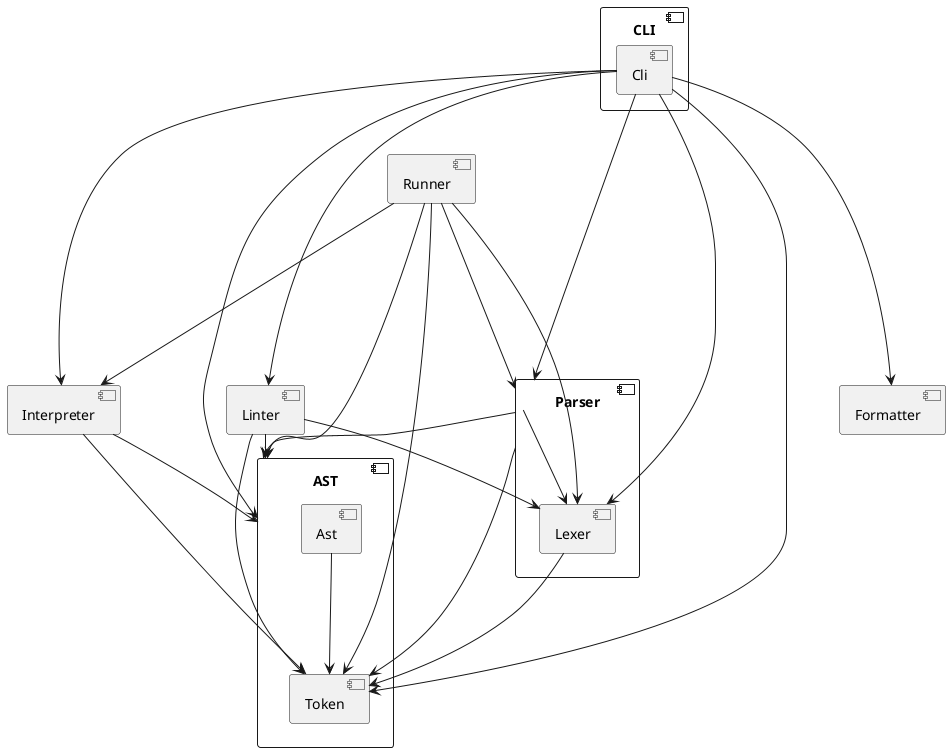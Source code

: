 @startuml
'https://plantuml.com/class-diagram

component AST {
    [Ast] ---> [Token]
}

component Parser {
    [Parser] --> [AST]
    [Parser] --> [Token]
    [Parser] --> [Lexer]
}

component Lexer {
    [Lexer] ---> [Token]
}

component Formatter {
}

component Interpreter {
    [Interpreter] --> [AST]
    [Interpreter] --> [Token]
}

component Linter {
    [Linter] --> [AST]
    [Linter] --> [Token]
    [Linter] --> [Lexer]
}

component Runner {
    [Runner] ----> [AST]
    [Runner] ----> [Token]
    [Runner] ----> [Lexer]
    [Runner] ----> [Parser]
    [Runner] ----> [Interpreter]
}

component CLI {
    [Cli] -----> [Lexer]
    [Cli] -----> [Parser]
    [Cli] -----> [Interpreter]
    [Cli] -----> [AST]
    [Cli] -----> [Token]
    [Cli] -----> [Linter]
    [Cli] -----> [Formatter]
}
component Token {
}


@enduml